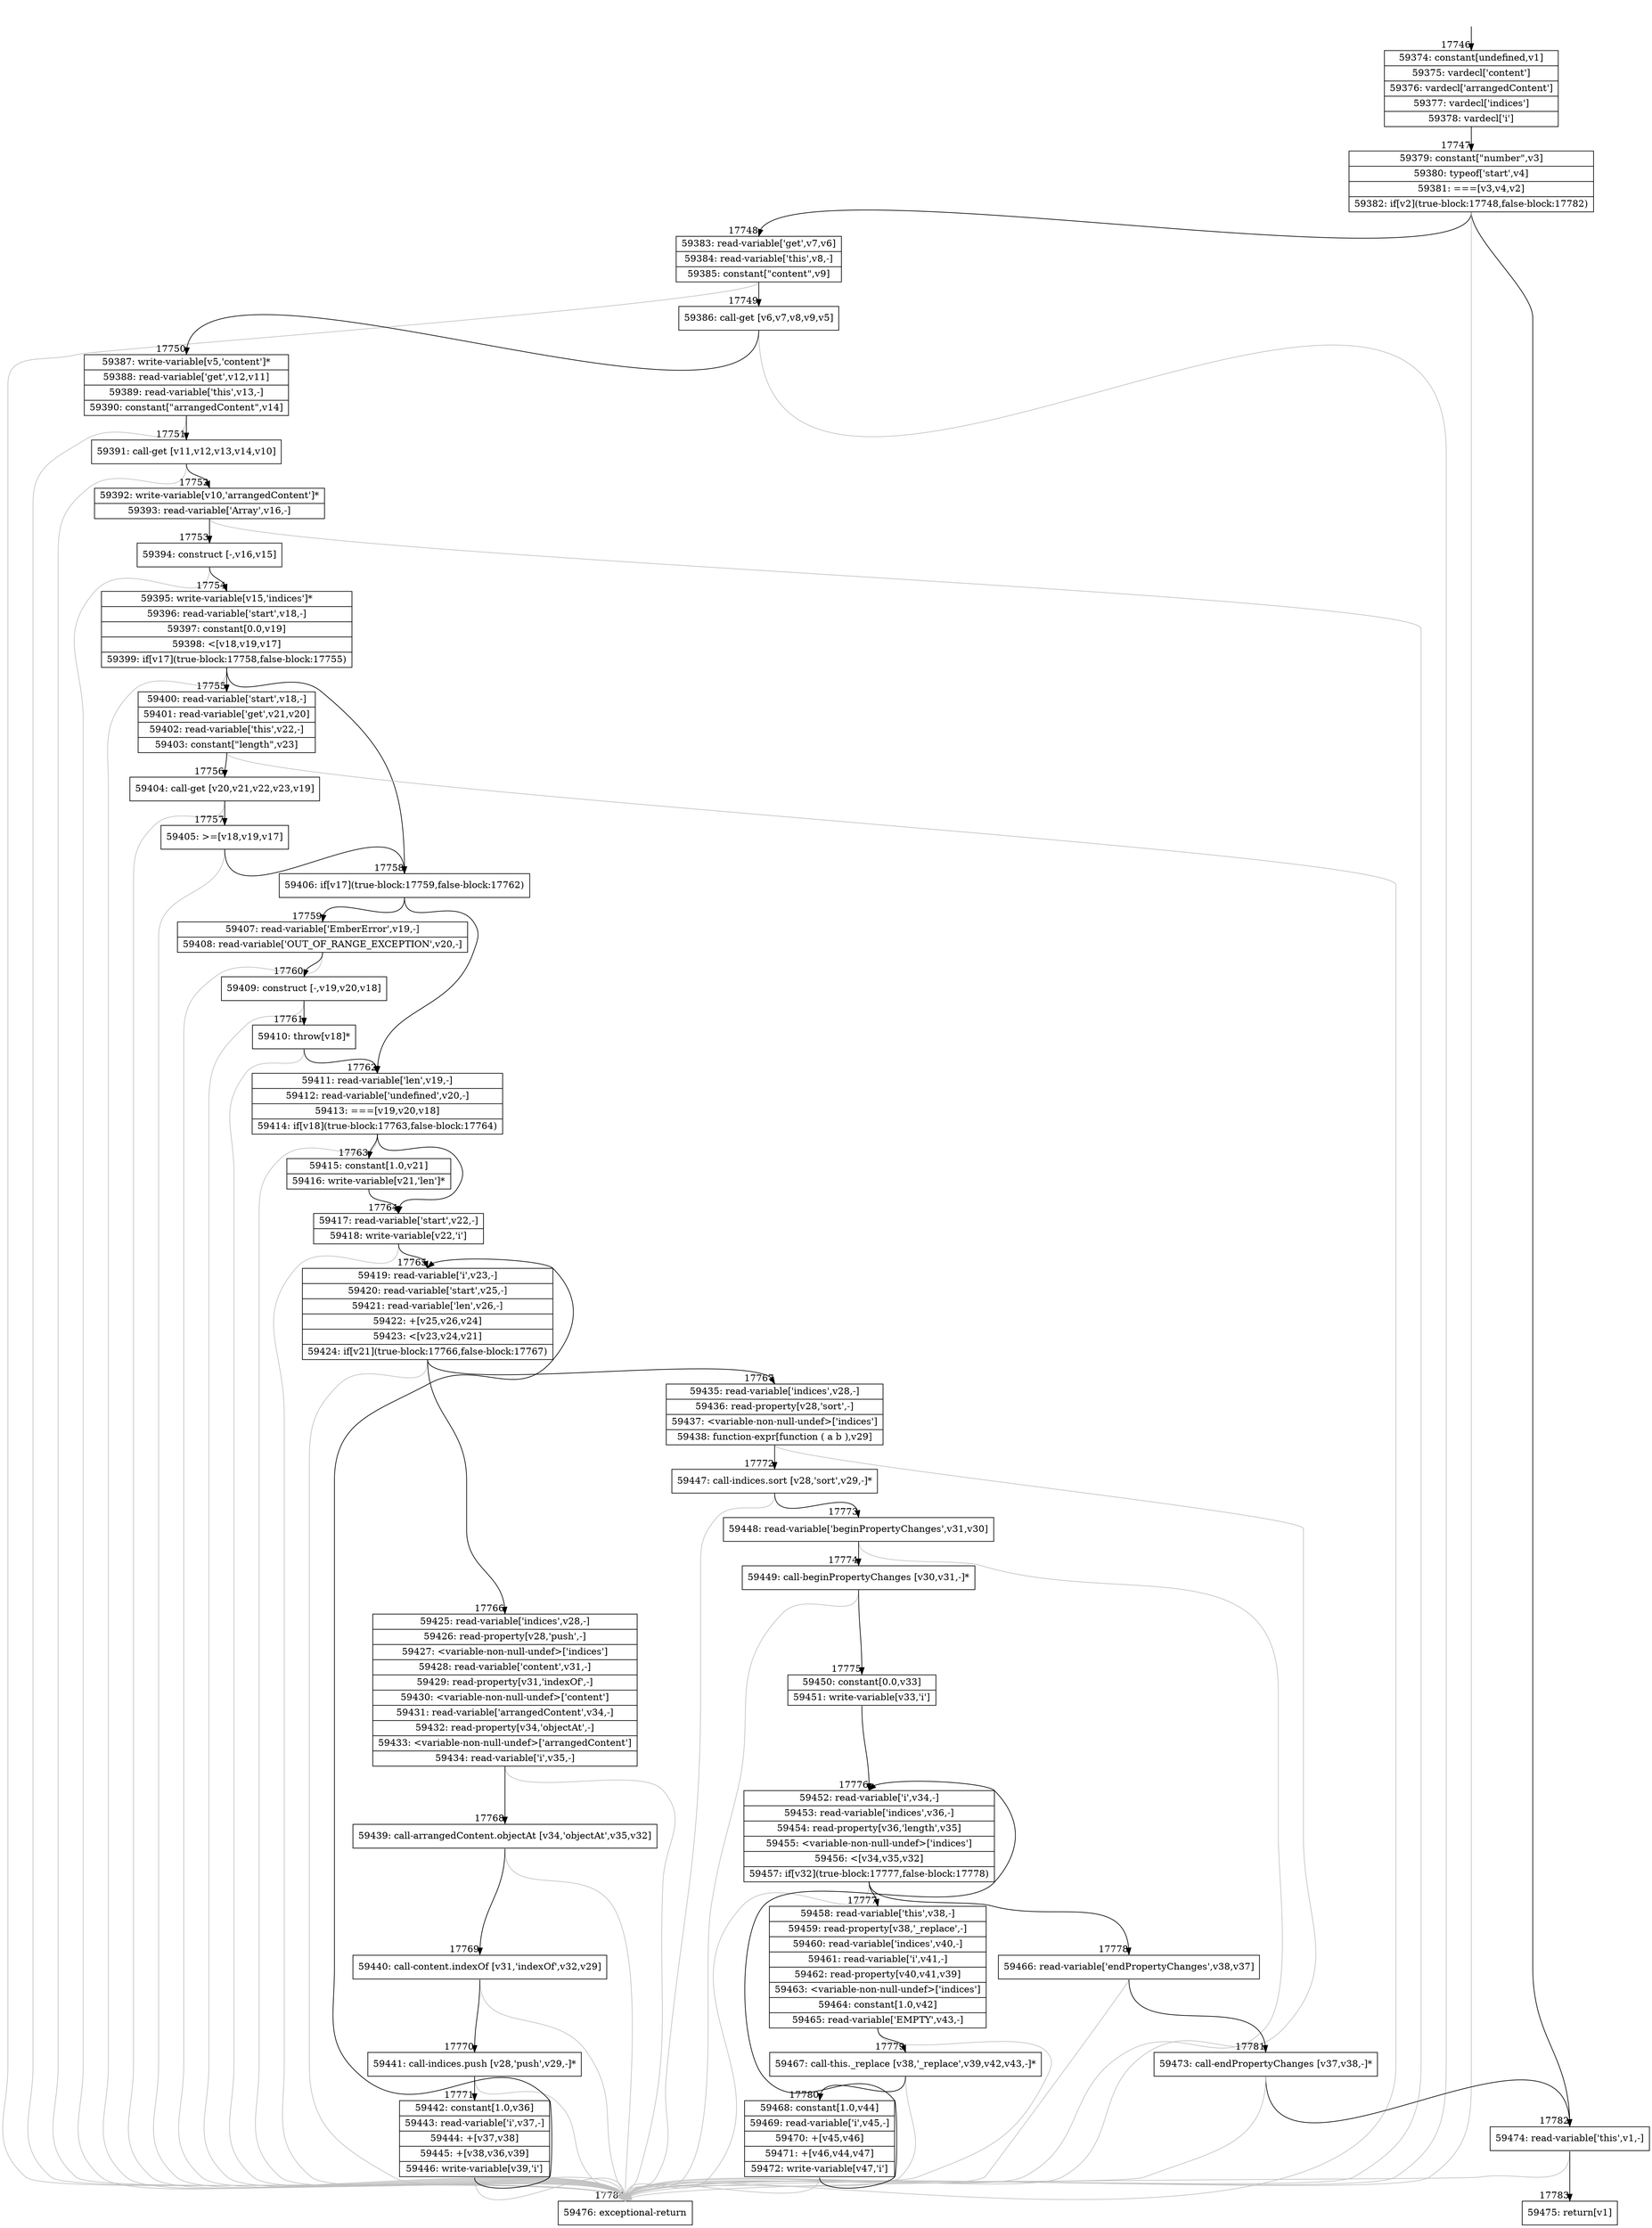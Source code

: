 digraph {
rankdir="TD"
BB_entry1530[shape=none,label=""];
BB_entry1530 -> BB17746 [tailport=s, headport=n, headlabel="    17746"]
BB17746 [shape=record label="{59374: constant[undefined,v1]|59375: vardecl['content']|59376: vardecl['arrangedContent']|59377: vardecl['indices']|59378: vardecl['i']}" ] 
BB17746 -> BB17747 [tailport=s, headport=n, headlabel="      17747"]
BB17747 [shape=record label="{59379: constant[\"number\",v3]|59380: typeof['start',v4]|59381: ===[v3,v4,v2]|59382: if[v2](true-block:17748,false-block:17782)}" ] 
BB17747 -> BB17748 [tailport=s, headport=n, headlabel="      17748"]
BB17747 -> BB17782 [tailport=s, headport=n, headlabel="      17782"]
BB17747 -> BB17784 [tailport=s, headport=n, color=gray, headlabel="      17784"]
BB17748 [shape=record label="{59383: read-variable['get',v7,v6]|59384: read-variable['this',v8,-]|59385: constant[\"content\",v9]}" ] 
BB17748 -> BB17749 [tailport=s, headport=n, headlabel="      17749"]
BB17748 -> BB17784 [tailport=s, headport=n, color=gray]
BB17749 [shape=record label="{59386: call-get [v6,v7,v8,v9,v5]}" ] 
BB17749 -> BB17750 [tailport=s, headport=n, headlabel="      17750"]
BB17749 -> BB17784 [tailport=s, headport=n, color=gray]
BB17750 [shape=record label="{59387: write-variable[v5,'content']*|59388: read-variable['get',v12,v11]|59389: read-variable['this',v13,-]|59390: constant[\"arrangedContent\",v14]}" ] 
BB17750 -> BB17751 [tailport=s, headport=n, headlabel="      17751"]
BB17750 -> BB17784 [tailport=s, headport=n, color=gray]
BB17751 [shape=record label="{59391: call-get [v11,v12,v13,v14,v10]}" ] 
BB17751 -> BB17752 [tailport=s, headport=n, headlabel="      17752"]
BB17751 -> BB17784 [tailport=s, headport=n, color=gray]
BB17752 [shape=record label="{59392: write-variable[v10,'arrangedContent']*|59393: read-variable['Array',v16,-]}" ] 
BB17752 -> BB17753 [tailport=s, headport=n, headlabel="      17753"]
BB17752 -> BB17784 [tailport=s, headport=n, color=gray]
BB17753 [shape=record label="{59394: construct [-,v16,v15]}" ] 
BB17753 -> BB17754 [tailport=s, headport=n, headlabel="      17754"]
BB17753 -> BB17784 [tailport=s, headport=n, color=gray]
BB17754 [shape=record label="{59395: write-variable[v15,'indices']*|59396: read-variable['start',v18,-]|59397: constant[0.0,v19]|59398: \<[v18,v19,v17]|59399: if[v17](true-block:17758,false-block:17755)}" ] 
BB17754 -> BB17758 [tailport=s, headport=n, headlabel="      17758"]
BB17754 -> BB17755 [tailport=s, headport=n, headlabel="      17755"]
BB17754 -> BB17784 [tailport=s, headport=n, color=gray]
BB17755 [shape=record label="{59400: read-variable['start',v18,-]|59401: read-variable['get',v21,v20]|59402: read-variable['this',v22,-]|59403: constant[\"length\",v23]}" ] 
BB17755 -> BB17756 [tailport=s, headport=n, headlabel="      17756"]
BB17755 -> BB17784 [tailport=s, headport=n, color=gray]
BB17756 [shape=record label="{59404: call-get [v20,v21,v22,v23,v19]}" ] 
BB17756 -> BB17757 [tailport=s, headport=n, headlabel="      17757"]
BB17756 -> BB17784 [tailport=s, headport=n, color=gray]
BB17757 [shape=record label="{59405: \>=[v18,v19,v17]}" ] 
BB17757 -> BB17758 [tailport=s, headport=n]
BB17757 -> BB17784 [tailport=s, headport=n, color=gray]
BB17758 [shape=record label="{59406: if[v17](true-block:17759,false-block:17762)}" ] 
BB17758 -> BB17759 [tailport=s, headport=n, headlabel="      17759"]
BB17758 -> BB17762 [tailport=s, headport=n, headlabel="      17762"]
BB17759 [shape=record label="{59407: read-variable['EmberError',v19,-]|59408: read-variable['OUT_OF_RANGE_EXCEPTION',v20,-]}" ] 
BB17759 -> BB17760 [tailport=s, headport=n, headlabel="      17760"]
BB17759 -> BB17784 [tailport=s, headport=n, color=gray]
BB17760 [shape=record label="{59409: construct [-,v19,v20,v18]}" ] 
BB17760 -> BB17761 [tailport=s, headport=n, headlabel="      17761"]
BB17760 -> BB17784 [tailport=s, headport=n, color=gray]
BB17761 [shape=record label="{59410: throw[v18]*}" ] 
BB17761 -> BB17762 [tailport=s, headport=n]
BB17761 -> BB17784 [tailport=s, headport=n, color=gray]
BB17762 [shape=record label="{59411: read-variable['len',v19,-]|59412: read-variable['undefined',v20,-]|59413: ===[v19,v20,v18]|59414: if[v18](true-block:17763,false-block:17764)}" ] 
BB17762 -> BB17763 [tailport=s, headport=n, headlabel="      17763"]
BB17762 -> BB17764 [tailport=s, headport=n, headlabel="      17764"]
BB17762 -> BB17784 [tailport=s, headport=n, color=gray]
BB17763 [shape=record label="{59415: constant[1.0,v21]|59416: write-variable[v21,'len']*}" ] 
BB17763 -> BB17764 [tailport=s, headport=n]
BB17764 [shape=record label="{59417: read-variable['start',v22,-]|59418: write-variable[v22,'i']}" ] 
BB17764 -> BB17765 [tailport=s, headport=n, headlabel="      17765"]
BB17764 -> BB17784 [tailport=s, headport=n, color=gray]
BB17765 [shape=record label="{59419: read-variable['i',v23,-]|59420: read-variable['start',v25,-]|59421: read-variable['len',v26,-]|59422: +[v25,v26,v24]|59423: \<[v23,v24,v21]|59424: if[v21](true-block:17766,false-block:17767)}" ] 
BB17765 -> BB17766 [tailport=s, headport=n, headlabel="      17766"]
BB17765 -> BB17767 [tailport=s, headport=n, headlabel="      17767"]
BB17765 -> BB17784 [tailport=s, headport=n, color=gray]
BB17766 [shape=record label="{59425: read-variable['indices',v28,-]|59426: read-property[v28,'push',-]|59427: \<variable-non-null-undef\>['indices']|59428: read-variable['content',v31,-]|59429: read-property[v31,'indexOf',-]|59430: \<variable-non-null-undef\>['content']|59431: read-variable['arrangedContent',v34,-]|59432: read-property[v34,'objectAt',-]|59433: \<variable-non-null-undef\>['arrangedContent']|59434: read-variable['i',v35,-]}" ] 
BB17766 -> BB17768 [tailport=s, headport=n, headlabel="      17768"]
BB17766 -> BB17784 [tailport=s, headport=n, color=gray]
BB17767 [shape=record label="{59435: read-variable['indices',v28,-]|59436: read-property[v28,'sort',-]|59437: \<variable-non-null-undef\>['indices']|59438: function-expr[function ( a b ),v29]}" ] 
BB17767 -> BB17772 [tailport=s, headport=n, headlabel="      17772"]
BB17767 -> BB17784 [tailport=s, headport=n, color=gray]
BB17768 [shape=record label="{59439: call-arrangedContent.objectAt [v34,'objectAt',v35,v32]}" ] 
BB17768 -> BB17769 [tailport=s, headport=n, headlabel="      17769"]
BB17768 -> BB17784 [tailport=s, headport=n, color=gray]
BB17769 [shape=record label="{59440: call-content.indexOf [v31,'indexOf',v32,v29]}" ] 
BB17769 -> BB17770 [tailport=s, headport=n, headlabel="      17770"]
BB17769 -> BB17784 [tailport=s, headport=n, color=gray]
BB17770 [shape=record label="{59441: call-indices.push [v28,'push',v29,-]*}" ] 
BB17770 -> BB17771 [tailport=s, headport=n, headlabel="      17771"]
BB17770 -> BB17784 [tailport=s, headport=n, color=gray]
BB17771 [shape=record label="{59442: constant[1.0,v36]|59443: read-variable['i',v37,-]|59444: +[v37,v38]|59445: +[v38,v36,v39]|59446: write-variable[v39,'i']}" ] 
BB17771 -> BB17765 [tailport=s, headport=n]
BB17771 -> BB17784 [tailport=s, headport=n, color=gray]
BB17772 [shape=record label="{59447: call-indices.sort [v28,'sort',v29,-]*}" ] 
BB17772 -> BB17773 [tailport=s, headport=n, headlabel="      17773"]
BB17772 -> BB17784 [tailport=s, headport=n, color=gray]
BB17773 [shape=record label="{59448: read-variable['beginPropertyChanges',v31,v30]}" ] 
BB17773 -> BB17774 [tailport=s, headport=n, headlabel="      17774"]
BB17773 -> BB17784 [tailport=s, headport=n, color=gray]
BB17774 [shape=record label="{59449: call-beginPropertyChanges [v30,v31,-]*}" ] 
BB17774 -> BB17775 [tailport=s, headport=n, headlabel="      17775"]
BB17774 -> BB17784 [tailport=s, headport=n, color=gray]
BB17775 [shape=record label="{59450: constant[0.0,v33]|59451: write-variable[v33,'i']}" ] 
BB17775 -> BB17776 [tailport=s, headport=n, headlabel="      17776"]
BB17776 [shape=record label="{59452: read-variable['i',v34,-]|59453: read-variable['indices',v36,-]|59454: read-property[v36,'length',v35]|59455: \<variable-non-null-undef\>['indices']|59456: \<[v34,v35,v32]|59457: if[v32](true-block:17777,false-block:17778)}" ] 
BB17776 -> BB17777 [tailport=s, headport=n, headlabel="      17777"]
BB17776 -> BB17778 [tailport=s, headport=n, headlabel="      17778"]
BB17776 -> BB17784 [tailport=s, headport=n, color=gray]
BB17777 [shape=record label="{59458: read-variable['this',v38,-]|59459: read-property[v38,'_replace',-]|59460: read-variable['indices',v40,-]|59461: read-variable['i',v41,-]|59462: read-property[v40,v41,v39]|59463: \<variable-non-null-undef\>['indices']|59464: constant[1.0,v42]|59465: read-variable['EMPTY',v43,-]}" ] 
BB17777 -> BB17779 [tailport=s, headport=n, headlabel="      17779"]
BB17777 -> BB17784 [tailport=s, headport=n, color=gray]
BB17778 [shape=record label="{59466: read-variable['endPropertyChanges',v38,v37]}" ] 
BB17778 -> BB17781 [tailport=s, headport=n, headlabel="      17781"]
BB17778 -> BB17784 [tailport=s, headport=n, color=gray]
BB17779 [shape=record label="{59467: call-this._replace [v38,'_replace',v39,v42,v43,-]*}" ] 
BB17779 -> BB17780 [tailport=s, headport=n, headlabel="      17780"]
BB17779 -> BB17784 [tailport=s, headport=n, color=gray]
BB17780 [shape=record label="{59468: constant[1.0,v44]|59469: read-variable['i',v45,-]|59470: +[v45,v46]|59471: +[v46,v44,v47]|59472: write-variable[v47,'i']}" ] 
BB17780 -> BB17776 [tailport=s, headport=n]
BB17780 -> BB17784 [tailport=s, headport=n, color=gray]
BB17781 [shape=record label="{59473: call-endPropertyChanges [v37,v38,-]*}" ] 
BB17781 -> BB17782 [tailport=s, headport=n]
BB17781 -> BB17784 [tailport=s, headport=n, color=gray]
BB17782 [shape=record label="{59474: read-variable['this',v1,-]}" ] 
BB17782 -> BB17783 [tailport=s, headport=n, headlabel="      17783"]
BB17782 -> BB17784 [tailport=s, headport=n, color=gray]
BB17783 [shape=record label="{59475: return[v1]}" ] 
BB17784 [shape=record label="{59476: exceptional-return}" ] 
//#$~ 33465
}
